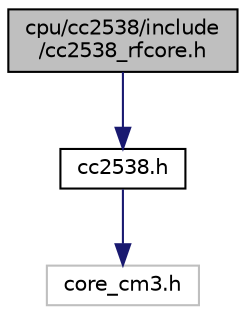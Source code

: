 digraph "cpu/cc2538/include/cc2538_rfcore.h"
{
 // LATEX_PDF_SIZE
  edge [fontname="Helvetica",fontsize="10",labelfontname="Helvetica",labelfontsize="10"];
  node [fontname="Helvetica",fontsize="10",shape=record];
  Node1 [label="cpu/cc2538/include\l/cc2538_rfcore.h",height=0.2,width=0.4,color="black", fillcolor="grey75", style="filled", fontcolor="black",tooltip="CC2538 RF core interface."];
  Node1 -> Node2 [color="midnightblue",fontsize="10",style="solid",fontname="Helvetica"];
  Node2 [label="cc2538.h",height=0.2,width=0.4,color="black", fillcolor="white", style="filled",URL="$cc2538_8h.html",tooltip="CC2538 MCU interrupt and register definitions."];
  Node2 -> Node3 [color="midnightblue",fontsize="10",style="solid",fontname="Helvetica"];
  Node3 [label="core_cm3.h",height=0.2,width=0.4,color="grey75", fillcolor="white", style="filled",tooltip=" "];
}
